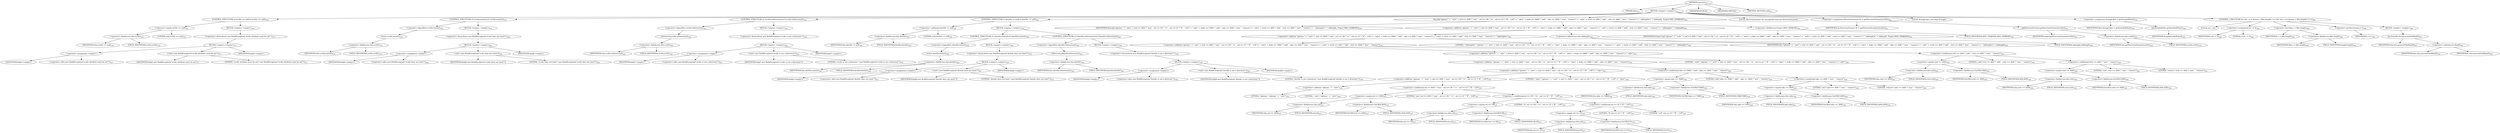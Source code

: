 digraph "execute" {  
"648" [label = <(METHOD,execute)<SUB>313</SUB>> ]
"18" [label = <(PARAM,this)<SUB>313</SUB>> ]
"649" [label = <(BLOCK,&lt;empty&gt;,&lt;empty&gt;)<SUB>313</SUB>> ]
"650" [label = <(CONTROL_STRUCTURE,if (srcDir == null),if (srcDir == null))<SUB>316</SUB>> ]
"651" [label = <(&lt;operator&gt;.equals,srcDir == null)<SUB>316</SUB>> ]
"652" [label = <(&lt;operator&gt;.fieldAccess,this.srcDir)<SUB>316</SUB>> ]
"653" [label = <(IDENTIFIER,this,srcDir == null)<SUB>316</SUB>> ]
"654" [label = <(FIELD_IDENTIFIER,srcDir,srcDir)<SUB>316</SUB>> ]
"655" [label = <(LITERAL,null,srcDir == null)<SUB>316</SUB>> ]
"656" [label = <(BLOCK,&lt;empty&gt;,&lt;empty&gt;)<SUB>316</SUB>> ]
"657" [label = <(&lt;operator&gt;.throw,throw new BuildException(&quot;srcdir attribute must be set!&quot;);)<SUB>317</SUB>> ]
"658" [label = <(BLOCK,&lt;empty&gt;,&lt;empty&gt;)<SUB>317</SUB>> ]
"659" [label = <(&lt;operator&gt;.assignment,&lt;empty&gt;)> ]
"660" [label = <(IDENTIFIER,$obj5,&lt;empty&gt;)> ]
"661" [label = <(&lt;operator&gt;.alloc,new BuildException(&quot;srcdir attribute must be set!&quot;))<SUB>317</SUB>> ]
"662" [label = <(&lt;init&gt;,new BuildException(&quot;srcdir attribute must be set!&quot;))<SUB>317</SUB>> ]
"663" [label = <(IDENTIFIER,$obj5,new BuildException(&quot;srcdir attribute must be set!&quot;))> ]
"664" [label = <(LITERAL,&quot;srcdir attribute must be set!&quot;,new BuildException(&quot;srcdir attribute must be set!&quot;))<SUB>317</SUB>> ]
"665" [label = <(IDENTIFIER,$obj5,&lt;empty&gt;)> ]
"666" [label = <(CONTROL_STRUCTURE,if (!srcDir.exists()),if (!srcDir.exists()))<SUB>319</SUB>> ]
"667" [label = <(&lt;operator&gt;.logicalNot,!srcDir.exists())<SUB>319</SUB>> ]
"668" [label = <(exists,srcDir.exists())<SUB>319</SUB>> ]
"669" [label = <(&lt;operator&gt;.fieldAccess,this.srcDir)<SUB>319</SUB>> ]
"670" [label = <(IDENTIFIER,this,srcDir.exists())<SUB>319</SUB>> ]
"671" [label = <(FIELD_IDENTIFIER,srcDir,srcDir)<SUB>319</SUB>> ]
"672" [label = <(BLOCK,&lt;empty&gt;,&lt;empty&gt;)<SUB>319</SUB>> ]
"673" [label = <(&lt;operator&gt;.throw,throw new BuildException(&quot;srcdir does not exist!&quot;);)<SUB>320</SUB>> ]
"674" [label = <(BLOCK,&lt;empty&gt;,&lt;empty&gt;)<SUB>320</SUB>> ]
"675" [label = <(&lt;operator&gt;.assignment,&lt;empty&gt;)> ]
"676" [label = <(IDENTIFIER,$obj6,&lt;empty&gt;)> ]
"677" [label = <(&lt;operator&gt;.alloc,new BuildException(&quot;srcdir does not exist!&quot;))<SUB>320</SUB>> ]
"678" [label = <(&lt;init&gt;,new BuildException(&quot;srcdir does not exist!&quot;))<SUB>320</SUB>> ]
"679" [label = <(IDENTIFIER,$obj6,new BuildException(&quot;srcdir does not exist!&quot;))> ]
"680" [label = <(LITERAL,&quot;srcdir does not exist!&quot;,new BuildException(&quot;srcdir does not exist!&quot;))<SUB>320</SUB>> ]
"681" [label = <(IDENTIFIER,$obj6,&lt;empty&gt;)> ]
"682" [label = <(CONTROL_STRUCTURE,if (!srcDir.isDirectory()),if (!srcDir.isDirectory()))<SUB>322</SUB>> ]
"683" [label = <(&lt;operator&gt;.logicalNot,!srcDir.isDirectory())<SUB>322</SUB>> ]
"684" [label = <(isDirectory,srcDir.isDirectory())<SUB>322</SUB>> ]
"685" [label = <(&lt;operator&gt;.fieldAccess,this.srcDir)<SUB>322</SUB>> ]
"686" [label = <(IDENTIFIER,this,srcDir.isDirectory())<SUB>322</SUB>> ]
"687" [label = <(FIELD_IDENTIFIER,srcDir,srcDir)<SUB>322</SUB>> ]
"688" [label = <(BLOCK,&lt;empty&gt;,&lt;empty&gt;)<SUB>322</SUB>> ]
"689" [label = <(&lt;operator&gt;.throw,throw new BuildException(&quot;srcdir is not a directory!&quot;);)<SUB>323</SUB>> ]
"690" [label = <(BLOCK,&lt;empty&gt;,&lt;empty&gt;)<SUB>323</SUB>> ]
"691" [label = <(&lt;operator&gt;.assignment,&lt;empty&gt;)> ]
"692" [label = <(IDENTIFIER,$obj7,&lt;empty&gt;)> ]
"693" [label = <(&lt;operator&gt;.alloc,new BuildException(&quot;srcdir is not a directory!&quot;))<SUB>323</SUB>> ]
"694" [label = <(&lt;init&gt;,new BuildException(&quot;srcdir is not a directory!&quot;))<SUB>323</SUB>> ]
"695" [label = <(IDENTIFIER,$obj7,new BuildException(&quot;srcdir is not a directory!&quot;))> ]
"696" [label = <(LITERAL,&quot;srcdir is not a directory!&quot;,new BuildException(&quot;srcdir is not a directory!&quot;))<SUB>323</SUB>> ]
"697" [label = <(IDENTIFIER,$obj7,&lt;empty&gt;)> ]
"698" [label = <(CONTROL_STRUCTURE,if (destDir != null),if (destDir != null))<SUB>325</SUB>> ]
"699" [label = <(&lt;operator&gt;.notEquals,destDir != null)<SUB>325</SUB>> ]
"700" [label = <(&lt;operator&gt;.fieldAccess,this.destDir)<SUB>325</SUB>> ]
"701" [label = <(IDENTIFIER,this,destDir != null)<SUB>325</SUB>> ]
"702" [label = <(FIELD_IDENTIFIER,destDir,destDir)<SUB>325</SUB>> ]
"703" [label = <(LITERAL,null,destDir != null)<SUB>325</SUB>> ]
"704" [label = <(BLOCK,&lt;empty&gt;,&lt;empty&gt;)<SUB>325</SUB>> ]
"705" [label = <(CONTROL_STRUCTURE,if (!destDir.exists()),if (!destDir.exists()))<SUB>326</SUB>> ]
"706" [label = <(&lt;operator&gt;.logicalNot,!destDir.exists())<SUB>326</SUB>> ]
"707" [label = <(exists,destDir.exists())<SUB>326</SUB>> ]
"708" [label = <(&lt;operator&gt;.fieldAccess,this.destDir)<SUB>326</SUB>> ]
"709" [label = <(IDENTIFIER,this,destDir.exists())<SUB>326</SUB>> ]
"710" [label = <(FIELD_IDENTIFIER,destDir,destDir)<SUB>326</SUB>> ]
"711" [label = <(BLOCK,&lt;empty&gt;,&lt;empty&gt;)<SUB>326</SUB>> ]
"712" [label = <(&lt;operator&gt;.throw,throw new BuildException(&quot;destdir does not exist!&quot;);)<SUB>327</SUB>> ]
"713" [label = <(BLOCK,&lt;empty&gt;,&lt;empty&gt;)<SUB>327</SUB>> ]
"714" [label = <(&lt;operator&gt;.assignment,&lt;empty&gt;)> ]
"715" [label = <(IDENTIFIER,$obj8,&lt;empty&gt;)> ]
"716" [label = <(&lt;operator&gt;.alloc,new BuildException(&quot;destdir does not exist!&quot;))<SUB>327</SUB>> ]
"717" [label = <(&lt;init&gt;,new BuildException(&quot;destdir does not exist!&quot;))<SUB>327</SUB>> ]
"718" [label = <(IDENTIFIER,$obj8,new BuildException(&quot;destdir does not exist!&quot;))> ]
"719" [label = <(LITERAL,&quot;destdir does not exist!&quot;,new BuildException(&quot;destdir does not exist!&quot;))<SUB>327</SUB>> ]
"720" [label = <(IDENTIFIER,$obj8,&lt;empty&gt;)> ]
"721" [label = <(CONTROL_STRUCTURE,if (!destDir.isDirectory()),if (!destDir.isDirectory()))<SUB>329</SUB>> ]
"722" [label = <(&lt;operator&gt;.logicalNot,!destDir.isDirectory())<SUB>329</SUB>> ]
"723" [label = <(isDirectory,destDir.isDirectory())<SUB>329</SUB>> ]
"724" [label = <(&lt;operator&gt;.fieldAccess,this.destDir)<SUB>329</SUB>> ]
"725" [label = <(IDENTIFIER,this,destDir.isDirectory())<SUB>329</SUB>> ]
"726" [label = <(FIELD_IDENTIFIER,destDir,destDir)<SUB>329</SUB>> ]
"727" [label = <(BLOCK,&lt;empty&gt;,&lt;empty&gt;)<SUB>329</SUB>> ]
"728" [label = <(&lt;operator&gt;.throw,throw new BuildException(&quot;destdir is not a directory!&quot;);)<SUB>330</SUB>> ]
"729" [label = <(BLOCK,&lt;empty&gt;,&lt;empty&gt;)<SUB>330</SUB>> ]
"730" [label = <(&lt;operator&gt;.assignment,&lt;empty&gt;)> ]
"731" [label = <(IDENTIFIER,$obj9,&lt;empty&gt;)> ]
"732" [label = <(&lt;operator&gt;.alloc,new BuildException(&quot;destdir is not a directory!&quot;))<SUB>330</SUB>> ]
"733" [label = <(&lt;init&gt;,new BuildException(&quot;destdir is not a directory!&quot;))<SUB>330</SUB>> ]
"734" [label = <(IDENTIFIER,$obj9,new BuildException(&quot;destdir is not a directory!&quot;))> ]
"735" [label = <(LITERAL,&quot;destdir is not a directory!&quot;,new BuildException(&quot;destdir is not a directory!&quot;))<SUB>330</SUB>> ]
"736" [label = <(IDENTIFIER,$obj9,&lt;empty&gt;)> ]
"737" [label = <(log,log(&quot;options:&quot; + &quot; eol=&quot; + (eol == ASIS ? &quot;asis&quot; : eol == CR ? &quot;cr&quot; : eol == LF ? &quot;lf&quot; : &quot;crlf&quot;) + &quot; tab=&quot; + (tabs == TABS ? &quot;add&quot; : tabs == ASIS ? &quot;asis&quot; : &quot;remove&quot;) + &quot; eof=&quot; + (ctrlz == ADD ? &quot;add&quot; : ctrlz == ASIS ? &quot;asis&quot; : &quot;remove&quot;) + &quot; tablength=&quot; + tablength, Project.MSG_VERBOSE))<SUB>335</SUB>> ]
"17" [label = <(IDENTIFIER,this,log(&quot;options:&quot; + &quot; eol=&quot; + (eol == ASIS ? &quot;asis&quot; : eol == CR ? &quot;cr&quot; : eol == LF ? &quot;lf&quot; : &quot;crlf&quot;) + &quot; tab=&quot; + (tabs == TABS ? &quot;add&quot; : tabs == ASIS ? &quot;asis&quot; : &quot;remove&quot;) + &quot; eof=&quot; + (ctrlz == ADD ? &quot;add&quot; : ctrlz == ASIS ? &quot;asis&quot; : &quot;remove&quot;) + &quot; tablength=&quot; + tablength, Project.MSG_VERBOSE))<SUB>335</SUB>> ]
"738" [label = <(&lt;operator&gt;.addition,&quot;options:&quot; + &quot; eol=&quot; + (eol == ASIS ? &quot;asis&quot; : eol == CR ? &quot;cr&quot; : eol == LF ? &quot;lf&quot; : &quot;crlf&quot;) + &quot; tab=&quot; + (tabs == TABS ? &quot;add&quot; : tabs == ASIS ? &quot;asis&quot; : &quot;remove&quot;) + &quot; eof=&quot; + (ctrlz == ADD ? &quot;add&quot; : ctrlz == ASIS ? &quot;asis&quot; : &quot;remove&quot;) + &quot; tablength=&quot; + tablength)<SUB>335</SUB>> ]
"739" [label = <(&lt;operator&gt;.addition,&quot;options:&quot; + &quot; eol=&quot; + (eol == ASIS ? &quot;asis&quot; : eol == CR ? &quot;cr&quot; : eol == LF ? &quot;lf&quot; : &quot;crlf&quot;) + &quot; tab=&quot; + (tabs == TABS ? &quot;add&quot; : tabs == ASIS ? &quot;asis&quot; : &quot;remove&quot;) + &quot; eof=&quot; + (ctrlz == ADD ? &quot;add&quot; : ctrlz == ASIS ? &quot;asis&quot; : &quot;remove&quot;) + &quot; tablength=&quot;)<SUB>335</SUB>> ]
"740" [label = <(&lt;operator&gt;.addition,&quot;options:&quot; + &quot; eol=&quot; + (eol == ASIS ? &quot;asis&quot; : eol == CR ? &quot;cr&quot; : eol == LF ? &quot;lf&quot; : &quot;crlf&quot;) + &quot; tab=&quot; + (tabs == TABS ? &quot;add&quot; : tabs == ASIS ? &quot;asis&quot; : &quot;remove&quot;) + &quot; eof=&quot; + (ctrlz == ADD ? &quot;add&quot; : ctrlz == ASIS ? &quot;asis&quot; : &quot;remove&quot;))<SUB>335</SUB>> ]
"741" [label = <(&lt;operator&gt;.addition,&quot;options:&quot; + &quot; eol=&quot; + (eol == ASIS ? &quot;asis&quot; : eol == CR ? &quot;cr&quot; : eol == LF ? &quot;lf&quot; : &quot;crlf&quot;) + &quot; tab=&quot; + (tabs == TABS ? &quot;add&quot; : tabs == ASIS ? &quot;asis&quot; : &quot;remove&quot;) + &quot; eof=&quot;)<SUB>335</SUB>> ]
"742" [label = <(&lt;operator&gt;.addition,&quot;options:&quot; + &quot; eol=&quot; + (eol == ASIS ? &quot;asis&quot; : eol == CR ? &quot;cr&quot; : eol == LF ? &quot;lf&quot; : &quot;crlf&quot;) + &quot; tab=&quot; + (tabs == TABS ? &quot;add&quot; : tabs == ASIS ? &quot;asis&quot; : &quot;remove&quot;))<SUB>335</SUB>> ]
"743" [label = <(&lt;operator&gt;.addition,&quot;options:&quot; + &quot; eol=&quot; + (eol == ASIS ? &quot;asis&quot; : eol == CR ? &quot;cr&quot; : eol == LF ? &quot;lf&quot; : &quot;crlf&quot;) + &quot; tab=&quot;)<SUB>335</SUB>> ]
"744" [label = <(&lt;operator&gt;.addition,&quot;options:&quot; + &quot; eol=&quot; + (eol == ASIS ? &quot;asis&quot; : eol == CR ? &quot;cr&quot; : eol == LF ? &quot;lf&quot; : &quot;crlf&quot;))<SUB>335</SUB>> ]
"745" [label = <(&lt;operator&gt;.addition,&quot;options:&quot; + &quot; eol=&quot;)<SUB>335</SUB>> ]
"746" [label = <(LITERAL,&quot;options:&quot;,&quot;options:&quot; + &quot; eol=&quot;)<SUB>335</SUB>> ]
"747" [label = <(LITERAL,&quot; eol=&quot;,&quot;options:&quot; + &quot; eol=&quot;)<SUB>336</SUB>> ]
"748" [label = <(&lt;operator&gt;.conditional,eol == ASIS ? &quot;asis&quot; : eol == CR ? &quot;cr&quot; : eol == LF ? &quot;lf&quot; : &quot;crlf&quot;)<SUB>337</SUB>> ]
"749" [label = <(&lt;operator&gt;.equals,eol == ASIS)<SUB>337</SUB>> ]
"750" [label = <(&lt;operator&gt;.fieldAccess,this.eol)<SUB>337</SUB>> ]
"751" [label = <(IDENTIFIER,this,eol == ASIS)<SUB>337</SUB>> ]
"752" [label = <(FIELD_IDENTIFIER,eol,eol)<SUB>337</SUB>> ]
"753" [label = <(&lt;operator&gt;.fieldAccess,FixCRLF.ASIS)<SUB>337</SUB>> ]
"754" [label = <(IDENTIFIER,FixCRLF,eol == ASIS)<SUB>337</SUB>> ]
"755" [label = <(FIELD_IDENTIFIER,ASIS,ASIS)<SUB>337</SUB>> ]
"756" [label = <(LITERAL,&quot;asis&quot;,eol == ASIS ? &quot;asis&quot; : eol == CR ? &quot;cr&quot; : eol == LF ? &quot;lf&quot; : &quot;crlf&quot;)<SUB>337</SUB>> ]
"757" [label = <(&lt;operator&gt;.conditional,eol == CR ? &quot;cr&quot; : eol == LF ? &quot;lf&quot; : &quot;crlf&quot;)<SUB>337</SUB>> ]
"758" [label = <(&lt;operator&gt;.equals,eol == CR)<SUB>337</SUB>> ]
"759" [label = <(&lt;operator&gt;.fieldAccess,this.eol)<SUB>337</SUB>> ]
"760" [label = <(IDENTIFIER,this,eol == CR)<SUB>337</SUB>> ]
"761" [label = <(FIELD_IDENTIFIER,eol,eol)<SUB>337</SUB>> ]
"762" [label = <(&lt;operator&gt;.fieldAccess,FixCRLF.CR)<SUB>337</SUB>> ]
"763" [label = <(IDENTIFIER,FixCRLF,eol == CR)<SUB>337</SUB>> ]
"764" [label = <(FIELD_IDENTIFIER,CR,CR)<SUB>337</SUB>> ]
"765" [label = <(LITERAL,&quot;cr&quot;,eol == CR ? &quot;cr&quot; : eol == LF ? &quot;lf&quot; : &quot;crlf&quot;)<SUB>337</SUB>> ]
"766" [label = <(&lt;operator&gt;.conditional,eol == LF ? &quot;lf&quot; : &quot;crlf&quot;)<SUB>337</SUB>> ]
"767" [label = <(&lt;operator&gt;.equals,eol == LF)<SUB>337</SUB>> ]
"768" [label = <(&lt;operator&gt;.fieldAccess,this.eol)<SUB>337</SUB>> ]
"769" [label = <(IDENTIFIER,this,eol == LF)<SUB>337</SUB>> ]
"770" [label = <(FIELD_IDENTIFIER,eol,eol)<SUB>337</SUB>> ]
"771" [label = <(&lt;operator&gt;.fieldAccess,FixCRLF.LF)<SUB>337</SUB>> ]
"772" [label = <(IDENTIFIER,FixCRLF,eol == LF)<SUB>337</SUB>> ]
"773" [label = <(FIELD_IDENTIFIER,LF,LF)<SUB>337</SUB>> ]
"774" [label = <(LITERAL,&quot;lf&quot;,eol == LF ? &quot;lf&quot; : &quot;crlf&quot;)<SUB>337</SUB>> ]
"775" [label = <(LITERAL,&quot;crlf&quot;,eol == LF ? &quot;lf&quot; : &quot;crlf&quot;)<SUB>337</SUB>> ]
"776" [label = <(LITERAL,&quot; tab=&quot;,&quot;options:&quot; + &quot; eol=&quot; + (eol == ASIS ? &quot;asis&quot; : eol == CR ? &quot;cr&quot; : eol == LF ? &quot;lf&quot; : &quot;crlf&quot;) + &quot; tab=&quot;)<SUB>338</SUB>> ]
"777" [label = <(&lt;operator&gt;.conditional,tabs == TABS ? &quot;add&quot; : tabs == ASIS ? &quot;asis&quot; : &quot;remove&quot;)<SUB>338</SUB>> ]
"778" [label = <(&lt;operator&gt;.equals,tabs == TABS)<SUB>338</SUB>> ]
"779" [label = <(&lt;operator&gt;.fieldAccess,this.tabs)<SUB>338</SUB>> ]
"780" [label = <(IDENTIFIER,this,tabs == TABS)<SUB>338</SUB>> ]
"781" [label = <(FIELD_IDENTIFIER,tabs,tabs)<SUB>338</SUB>> ]
"782" [label = <(&lt;operator&gt;.fieldAccess,FixCRLF.TABS)<SUB>338</SUB>> ]
"783" [label = <(IDENTIFIER,FixCRLF,tabs == TABS)<SUB>338</SUB>> ]
"784" [label = <(FIELD_IDENTIFIER,TABS,TABS)<SUB>338</SUB>> ]
"785" [label = <(LITERAL,&quot;add&quot;,tabs == TABS ? &quot;add&quot; : tabs == ASIS ? &quot;asis&quot; : &quot;remove&quot;)<SUB>338</SUB>> ]
"786" [label = <(&lt;operator&gt;.conditional,tabs == ASIS ? &quot;asis&quot; : &quot;remove&quot;)<SUB>338</SUB>> ]
"787" [label = <(&lt;operator&gt;.equals,tabs == ASIS)<SUB>338</SUB>> ]
"788" [label = <(&lt;operator&gt;.fieldAccess,this.tabs)<SUB>338</SUB>> ]
"789" [label = <(IDENTIFIER,this,tabs == ASIS)<SUB>338</SUB>> ]
"790" [label = <(FIELD_IDENTIFIER,tabs,tabs)<SUB>338</SUB>> ]
"791" [label = <(&lt;operator&gt;.fieldAccess,FixCRLF.ASIS)<SUB>338</SUB>> ]
"792" [label = <(IDENTIFIER,FixCRLF,tabs == ASIS)<SUB>338</SUB>> ]
"793" [label = <(FIELD_IDENTIFIER,ASIS,ASIS)<SUB>338</SUB>> ]
"794" [label = <(LITERAL,&quot;asis&quot;,tabs == ASIS ? &quot;asis&quot; : &quot;remove&quot;)<SUB>338</SUB>> ]
"795" [label = <(LITERAL,&quot;remove&quot;,tabs == ASIS ? &quot;asis&quot; : &quot;remove&quot;)<SUB>338</SUB>> ]
"796" [label = <(LITERAL,&quot; eof=&quot;,&quot;options:&quot; + &quot; eol=&quot; + (eol == ASIS ? &quot;asis&quot; : eol == CR ? &quot;cr&quot; : eol == LF ? &quot;lf&quot; : &quot;crlf&quot;) + &quot; tab=&quot; + (tabs == TABS ? &quot;add&quot; : tabs == ASIS ? &quot;asis&quot; : &quot;remove&quot;) + &quot; eof=&quot;)<SUB>339</SUB>> ]
"797" [label = <(&lt;operator&gt;.conditional,ctrlz == ADD ? &quot;add&quot; : ctrlz == ASIS ? &quot;asis&quot; : &quot;remove&quot;)<SUB>339</SUB>> ]
"798" [label = <(&lt;operator&gt;.equals,ctrlz == ADD)<SUB>339</SUB>> ]
"799" [label = <(&lt;operator&gt;.fieldAccess,this.ctrlz)<SUB>339</SUB>> ]
"800" [label = <(IDENTIFIER,this,ctrlz == ADD)<SUB>339</SUB>> ]
"801" [label = <(FIELD_IDENTIFIER,ctrlz,ctrlz)<SUB>339</SUB>> ]
"802" [label = <(&lt;operator&gt;.fieldAccess,FixCRLF.ADD)<SUB>339</SUB>> ]
"803" [label = <(IDENTIFIER,FixCRLF,ctrlz == ADD)<SUB>339</SUB>> ]
"804" [label = <(FIELD_IDENTIFIER,ADD,ADD)<SUB>339</SUB>> ]
"805" [label = <(LITERAL,&quot;add&quot;,ctrlz == ADD ? &quot;add&quot; : ctrlz == ASIS ? &quot;asis&quot; : &quot;remove&quot;)<SUB>339</SUB>> ]
"806" [label = <(&lt;operator&gt;.conditional,ctrlz == ASIS ? &quot;asis&quot; : &quot;remove&quot;)<SUB>339</SUB>> ]
"807" [label = <(&lt;operator&gt;.equals,ctrlz == ASIS)<SUB>339</SUB>> ]
"808" [label = <(&lt;operator&gt;.fieldAccess,this.ctrlz)<SUB>339</SUB>> ]
"809" [label = <(IDENTIFIER,this,ctrlz == ASIS)<SUB>339</SUB>> ]
"810" [label = <(FIELD_IDENTIFIER,ctrlz,ctrlz)<SUB>339</SUB>> ]
"811" [label = <(&lt;operator&gt;.fieldAccess,FixCRLF.ASIS)<SUB>339</SUB>> ]
"812" [label = <(IDENTIFIER,FixCRLF,ctrlz == ASIS)<SUB>339</SUB>> ]
"813" [label = <(FIELD_IDENTIFIER,ASIS,ASIS)<SUB>339</SUB>> ]
"814" [label = <(LITERAL,&quot;asis&quot;,ctrlz == ASIS ? &quot;asis&quot; : &quot;remove&quot;)<SUB>339</SUB>> ]
"815" [label = <(LITERAL,&quot;remove&quot;,ctrlz == ASIS ? &quot;asis&quot; : &quot;remove&quot;)<SUB>339</SUB>> ]
"816" [label = <(LITERAL,&quot; tablength=&quot;,&quot;options:&quot; + &quot; eol=&quot; + (eol == ASIS ? &quot;asis&quot; : eol == CR ? &quot;cr&quot; : eol == LF ? &quot;lf&quot; : &quot;crlf&quot;) + &quot; tab=&quot; + (tabs == TABS ? &quot;add&quot; : tabs == ASIS ? &quot;asis&quot; : &quot;remove&quot;) + &quot; eof=&quot; + (ctrlz == ADD ? &quot;add&quot; : ctrlz == ASIS ? &quot;asis&quot; : &quot;remove&quot;) + &quot; tablength=&quot;)<SUB>340</SUB>> ]
"817" [label = <(&lt;operator&gt;.fieldAccess,this.tablength)<SUB>340</SUB>> ]
"818" [label = <(IDENTIFIER,this,&quot;options:&quot; + &quot; eol=&quot; + (eol == ASIS ? &quot;asis&quot; : eol == CR ? &quot;cr&quot; : eol == LF ? &quot;lf&quot; : &quot;crlf&quot;) + &quot; tab=&quot; + (tabs == TABS ? &quot;add&quot; : tabs == ASIS ? &quot;asis&quot; : &quot;remove&quot;) + &quot; eof=&quot; + (ctrlz == ADD ? &quot;add&quot; : ctrlz == ASIS ? &quot;asis&quot; : &quot;remove&quot;) + &quot; tablength=&quot; + tablength)<SUB>340</SUB>> ]
"819" [label = <(FIELD_IDENTIFIER,tablength,tablength)<SUB>340</SUB>> ]
"820" [label = <(&lt;operator&gt;.fieldAccess,Project.MSG_VERBOSE)<SUB>341</SUB>> ]
"821" [label = <(IDENTIFIER,Project,log(&quot;options:&quot; + &quot; eol=&quot; + (eol == ASIS ? &quot;asis&quot; : eol == CR ? &quot;cr&quot; : eol == LF ? &quot;lf&quot; : &quot;crlf&quot;) + &quot; tab=&quot; + (tabs == TABS ? &quot;add&quot; : tabs == ASIS ? &quot;asis&quot; : &quot;remove&quot;) + &quot; eof=&quot; + (ctrlz == ADD ? &quot;add&quot; : ctrlz == ASIS ? &quot;asis&quot; : &quot;remove&quot;) + &quot; tablength=&quot; + tablength, Project.MSG_VERBOSE))<SUB>341</SUB>> ]
"822" [label = <(FIELD_IDENTIFIER,MSG_VERBOSE,MSG_VERBOSE)<SUB>341</SUB>> ]
"823" [label = <(LOCAL,DirectoryScanner ds: org.apache.tools.ant.DirectoryScanner)> ]
"824" [label = <(&lt;operator&gt;.assignment,DirectoryScanner ds = getDirectoryScanner(srcDir))<SUB>343</SUB>> ]
"825" [label = <(IDENTIFIER,ds,DirectoryScanner ds = getDirectoryScanner(srcDir))<SUB>343</SUB>> ]
"826" [label = <(getDirectoryScanner,getDirectoryScanner(srcDir))<SUB>343</SUB>> ]
"827" [label = <(IDENTIFIER,super,getDirectoryScanner(srcDir))<SUB>343</SUB>> ]
"828" [label = <(&lt;operator&gt;.fieldAccess,this.srcDir)<SUB>343</SUB>> ]
"829" [label = <(IDENTIFIER,this,getDirectoryScanner(srcDir))<SUB>343</SUB>> ]
"830" [label = <(FIELD_IDENTIFIER,srcDir,srcDir)<SUB>343</SUB>> ]
"831" [label = <(LOCAL,String[] files: java.lang.String[])> ]
"832" [label = <(&lt;operator&gt;.assignment,String[] files = getIncludedFiles())<SUB>344</SUB>> ]
"833" [label = <(IDENTIFIER,files,String[] files = getIncludedFiles())<SUB>344</SUB>> ]
"834" [label = <(getIncludedFiles,getIncludedFiles())<SUB>344</SUB>> ]
"835" [label = <(IDENTIFIER,ds,getIncludedFiles())<SUB>344</SUB>> ]
"836" [label = <(CONTROL_STRUCTURE,for (int i = 0; Some(i &lt; files.length); i++),for (int i = 0; Some(i &lt; files.length); i++))<SUB>346</SUB>> ]
"837" [label = <(LOCAL,int i: int)> ]
"838" [label = <(&lt;operator&gt;.assignment,int i = 0)<SUB>346</SUB>> ]
"839" [label = <(IDENTIFIER,i,int i = 0)<SUB>346</SUB>> ]
"840" [label = <(LITERAL,0,int i = 0)<SUB>346</SUB>> ]
"841" [label = <(&lt;operator&gt;.lessThan,i &lt; files.length)<SUB>346</SUB>> ]
"842" [label = <(IDENTIFIER,i,i &lt; files.length)<SUB>346</SUB>> ]
"843" [label = <(&lt;operator&gt;.fieldAccess,files.length)<SUB>346</SUB>> ]
"844" [label = <(IDENTIFIER,files,i &lt; files.length)<SUB>346</SUB>> ]
"845" [label = <(FIELD_IDENTIFIER,length,length)<SUB>346</SUB>> ]
"846" [label = <(&lt;operator&gt;.postIncrement,i++)<SUB>346</SUB>> ]
"847" [label = <(IDENTIFIER,i,i++)<SUB>346</SUB>> ]
"848" [label = <(BLOCK,&lt;empty&gt;,&lt;empty&gt;)<SUB>346</SUB>> ]
"849" [label = <(processFile,this.processFile(files[i]))<SUB>347</SUB>> ]
"19" [label = <(IDENTIFIER,this,this.processFile(files[i]))<SUB>347</SUB>> ]
"850" [label = <(&lt;operator&gt;.indexAccess,files[i])<SUB>347</SUB>> ]
"851" [label = <(IDENTIFIER,files,this.processFile(files[i]))<SUB>347</SUB>> ]
"852" [label = <(IDENTIFIER,i,this.processFile(files[i]))<SUB>347</SUB>> ]
"853" [label = <(MODIFIER,PUBLIC)> ]
"854" [label = <(MODIFIER,VIRTUAL)> ]
"855" [label = <(METHOD_RETURN,void)<SUB>313</SUB>> ]
  "648" -> "18" 
  "648" -> "649" 
  "648" -> "853" 
  "648" -> "854" 
  "648" -> "855" 
  "649" -> "650" 
  "649" -> "666" 
  "649" -> "682" 
  "649" -> "698" 
  "649" -> "737" 
  "649" -> "823" 
  "649" -> "824" 
  "649" -> "831" 
  "649" -> "832" 
  "649" -> "836" 
  "650" -> "651" 
  "650" -> "656" 
  "651" -> "652" 
  "651" -> "655" 
  "652" -> "653" 
  "652" -> "654" 
  "656" -> "657" 
  "657" -> "658" 
  "658" -> "659" 
  "658" -> "662" 
  "658" -> "665" 
  "659" -> "660" 
  "659" -> "661" 
  "662" -> "663" 
  "662" -> "664" 
  "666" -> "667" 
  "666" -> "672" 
  "667" -> "668" 
  "668" -> "669" 
  "669" -> "670" 
  "669" -> "671" 
  "672" -> "673" 
  "673" -> "674" 
  "674" -> "675" 
  "674" -> "678" 
  "674" -> "681" 
  "675" -> "676" 
  "675" -> "677" 
  "678" -> "679" 
  "678" -> "680" 
  "682" -> "683" 
  "682" -> "688" 
  "683" -> "684" 
  "684" -> "685" 
  "685" -> "686" 
  "685" -> "687" 
  "688" -> "689" 
  "689" -> "690" 
  "690" -> "691" 
  "690" -> "694" 
  "690" -> "697" 
  "691" -> "692" 
  "691" -> "693" 
  "694" -> "695" 
  "694" -> "696" 
  "698" -> "699" 
  "698" -> "704" 
  "699" -> "700" 
  "699" -> "703" 
  "700" -> "701" 
  "700" -> "702" 
  "704" -> "705" 
  "704" -> "721" 
  "705" -> "706" 
  "705" -> "711" 
  "706" -> "707" 
  "707" -> "708" 
  "708" -> "709" 
  "708" -> "710" 
  "711" -> "712" 
  "712" -> "713" 
  "713" -> "714" 
  "713" -> "717" 
  "713" -> "720" 
  "714" -> "715" 
  "714" -> "716" 
  "717" -> "718" 
  "717" -> "719" 
  "721" -> "722" 
  "721" -> "727" 
  "722" -> "723" 
  "723" -> "724" 
  "724" -> "725" 
  "724" -> "726" 
  "727" -> "728" 
  "728" -> "729" 
  "729" -> "730" 
  "729" -> "733" 
  "729" -> "736" 
  "730" -> "731" 
  "730" -> "732" 
  "733" -> "734" 
  "733" -> "735" 
  "737" -> "17" 
  "737" -> "738" 
  "737" -> "820" 
  "738" -> "739" 
  "738" -> "817" 
  "739" -> "740" 
  "739" -> "816" 
  "740" -> "741" 
  "740" -> "797" 
  "741" -> "742" 
  "741" -> "796" 
  "742" -> "743" 
  "742" -> "777" 
  "743" -> "744" 
  "743" -> "776" 
  "744" -> "745" 
  "744" -> "748" 
  "745" -> "746" 
  "745" -> "747" 
  "748" -> "749" 
  "748" -> "756" 
  "748" -> "757" 
  "749" -> "750" 
  "749" -> "753" 
  "750" -> "751" 
  "750" -> "752" 
  "753" -> "754" 
  "753" -> "755" 
  "757" -> "758" 
  "757" -> "765" 
  "757" -> "766" 
  "758" -> "759" 
  "758" -> "762" 
  "759" -> "760" 
  "759" -> "761" 
  "762" -> "763" 
  "762" -> "764" 
  "766" -> "767" 
  "766" -> "774" 
  "766" -> "775" 
  "767" -> "768" 
  "767" -> "771" 
  "768" -> "769" 
  "768" -> "770" 
  "771" -> "772" 
  "771" -> "773" 
  "777" -> "778" 
  "777" -> "785" 
  "777" -> "786" 
  "778" -> "779" 
  "778" -> "782" 
  "779" -> "780" 
  "779" -> "781" 
  "782" -> "783" 
  "782" -> "784" 
  "786" -> "787" 
  "786" -> "794" 
  "786" -> "795" 
  "787" -> "788" 
  "787" -> "791" 
  "788" -> "789" 
  "788" -> "790" 
  "791" -> "792" 
  "791" -> "793" 
  "797" -> "798" 
  "797" -> "805" 
  "797" -> "806" 
  "798" -> "799" 
  "798" -> "802" 
  "799" -> "800" 
  "799" -> "801" 
  "802" -> "803" 
  "802" -> "804" 
  "806" -> "807" 
  "806" -> "814" 
  "806" -> "815" 
  "807" -> "808" 
  "807" -> "811" 
  "808" -> "809" 
  "808" -> "810" 
  "811" -> "812" 
  "811" -> "813" 
  "817" -> "818" 
  "817" -> "819" 
  "820" -> "821" 
  "820" -> "822" 
  "824" -> "825" 
  "824" -> "826" 
  "826" -> "827" 
  "826" -> "828" 
  "828" -> "829" 
  "828" -> "830" 
  "832" -> "833" 
  "832" -> "834" 
  "834" -> "835" 
  "836" -> "837" 
  "836" -> "838" 
  "836" -> "841" 
  "836" -> "846" 
  "836" -> "848" 
  "838" -> "839" 
  "838" -> "840" 
  "841" -> "842" 
  "841" -> "843" 
  "843" -> "844" 
  "843" -> "845" 
  "846" -> "847" 
  "848" -> "849" 
  "849" -> "19" 
  "849" -> "850" 
  "850" -> "851" 
  "850" -> "852" 
}

